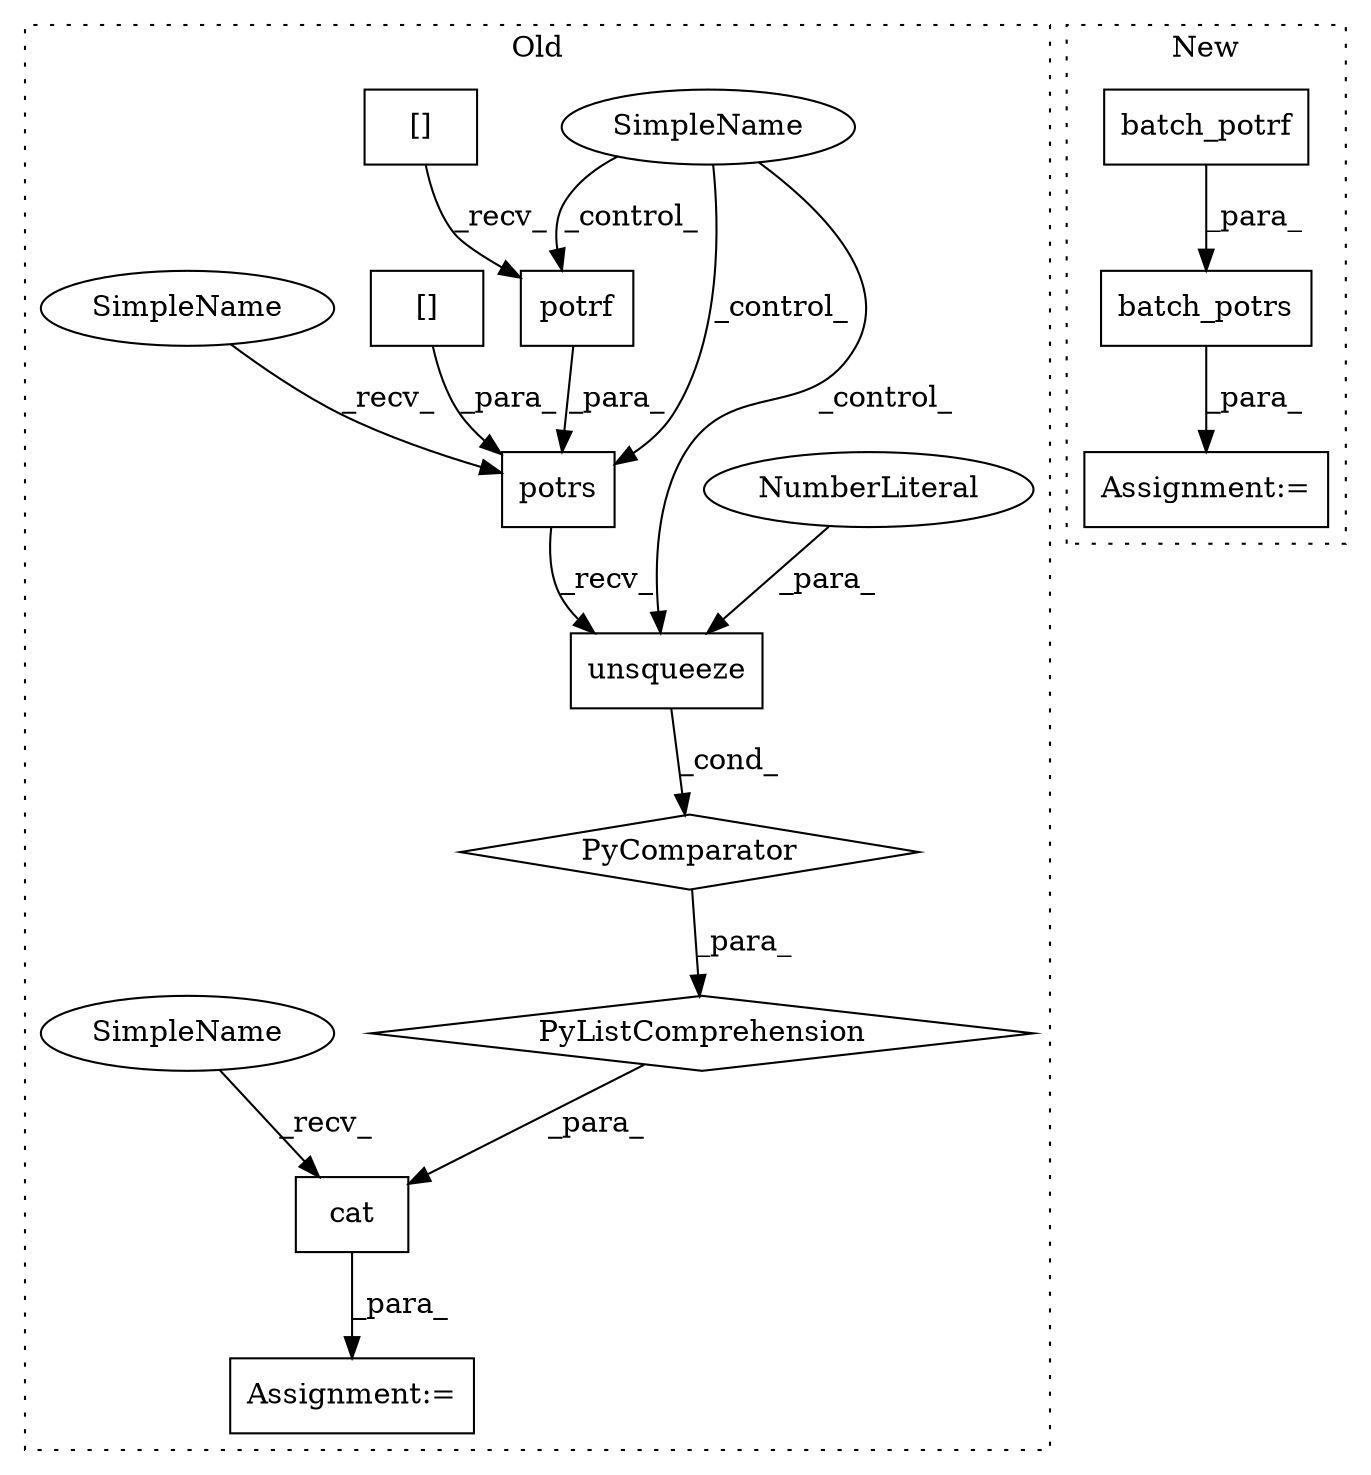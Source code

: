 digraph G {
subgraph cluster0 {
1 [label="PyListComprehension" a="109" s="4511" l="178" shape="diamond"];
3 [label="PyComparator" a="113" s="4639" l="42" shape="diamond"];
4 [label="unsqueeze" a="32" s="4563,4574" l="10,1" shape="box"];
5 [label="NumberLiteral" a="34" s="4573" l="1" shape="ellipse"];
7 [label="SimpleName" a="42" s="4676" l="5" shape="ellipse"];
8 [label="potrf" a="32" s="4554" l="7" shape="box"];
9 [label="[]" a="2" s="4539,4552" l="12,1" shape="box"];
10 [label="potrs" a="32" s="4517,4561" l="6,1" shape="box"];
11 [label="[]" a="2" s="4523,4537" l="13,1" shape="box"];
12 [label="cat" a="32" s="4494,4689" l="17,-5" shape="box"];
14 [label="Assignment:=" a="7" s="4487" l="1" shape="box"];
15 [label="SimpleName" a="42" s="4511" l="5" shape="ellipse"];
16 [label="SimpleName" a="42" s="4488" l="5" shape="ellipse"];
label = "Old";
style="dotted";
}
subgraph cluster1 {
2 [label="batch_potrf" a="32" s="4571,4594" l="12,1" shape="box"];
6 [label="batch_potrs" a="32" s="4546,4595" l="12,1" shape="box"];
13 [label="Assignment:=" a="7" s="4545" l="1" shape="box"];
label = "New";
style="dotted";
}
1 -> 12 [label="_para_"];
2 -> 6 [label="_para_"];
3 -> 1 [label="_para_"];
4 -> 3 [label="_cond_"];
5 -> 4 [label="_para_"];
6 -> 13 [label="_para_"];
7 -> 4 [label="_control_"];
7 -> 10 [label="_control_"];
7 -> 8 [label="_control_"];
8 -> 10 [label="_para_"];
9 -> 8 [label="_recv_"];
10 -> 4 [label="_recv_"];
11 -> 10 [label="_para_"];
12 -> 14 [label="_para_"];
15 -> 10 [label="_recv_"];
16 -> 12 [label="_recv_"];
}